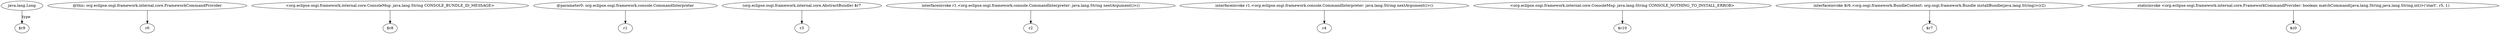 digraph g {
0[label="java.lang.Long"]
1[label="$r9"]
0->1[label="type"]
2[label="@this: org.eclipse.osgi.framework.internal.core.FrameworkCommandProvider"]
3[label="r0"]
2->3[label=""]
4[label="<org.eclipse.osgi.framework.internal.core.ConsoleMsg: java.lang.String CONSOLE_BUNDLE_ID_MESSAGE>"]
5[label="$r8"]
4->5[label=""]
6[label="@parameter0: org.eclipse.osgi.framework.console.CommandInterpreter"]
7[label="r1"]
6->7[label=""]
8[label="(org.eclipse.osgi.framework.internal.core.AbstractBundle) $r7"]
9[label="r3"]
8->9[label=""]
10[label="interfaceinvoke r1.<org.eclipse.osgi.framework.console.CommandInterpreter: java.lang.String nextArgument()>()"]
11[label="r2"]
10->11[label=""]
12[label="interfaceinvoke r1.<org.eclipse.osgi.framework.console.CommandInterpreter: java.lang.String nextArgument()>()"]
13[label="r4"]
12->13[label=""]
14[label="<org.eclipse.osgi.framework.internal.core.ConsoleMsg: java.lang.String CONSOLE_NOTHING_TO_INSTALL_ERROR>"]
15[label="$r10"]
14->15[label=""]
16[label="interfaceinvoke $r6.<org.osgi.framework.BundleContext: org.osgi.framework.Bundle installBundle(java.lang.String)>(r2)"]
17[label="$r7"]
16->17[label=""]
18[label="staticinvoke <org.eclipse.osgi.framework.internal.core.FrameworkCommandProvider: boolean matchCommand(java.lang.String,java.lang.String,int)>('start', r5, 1)"]
19[label="$z0"]
18->19[label=""]
}